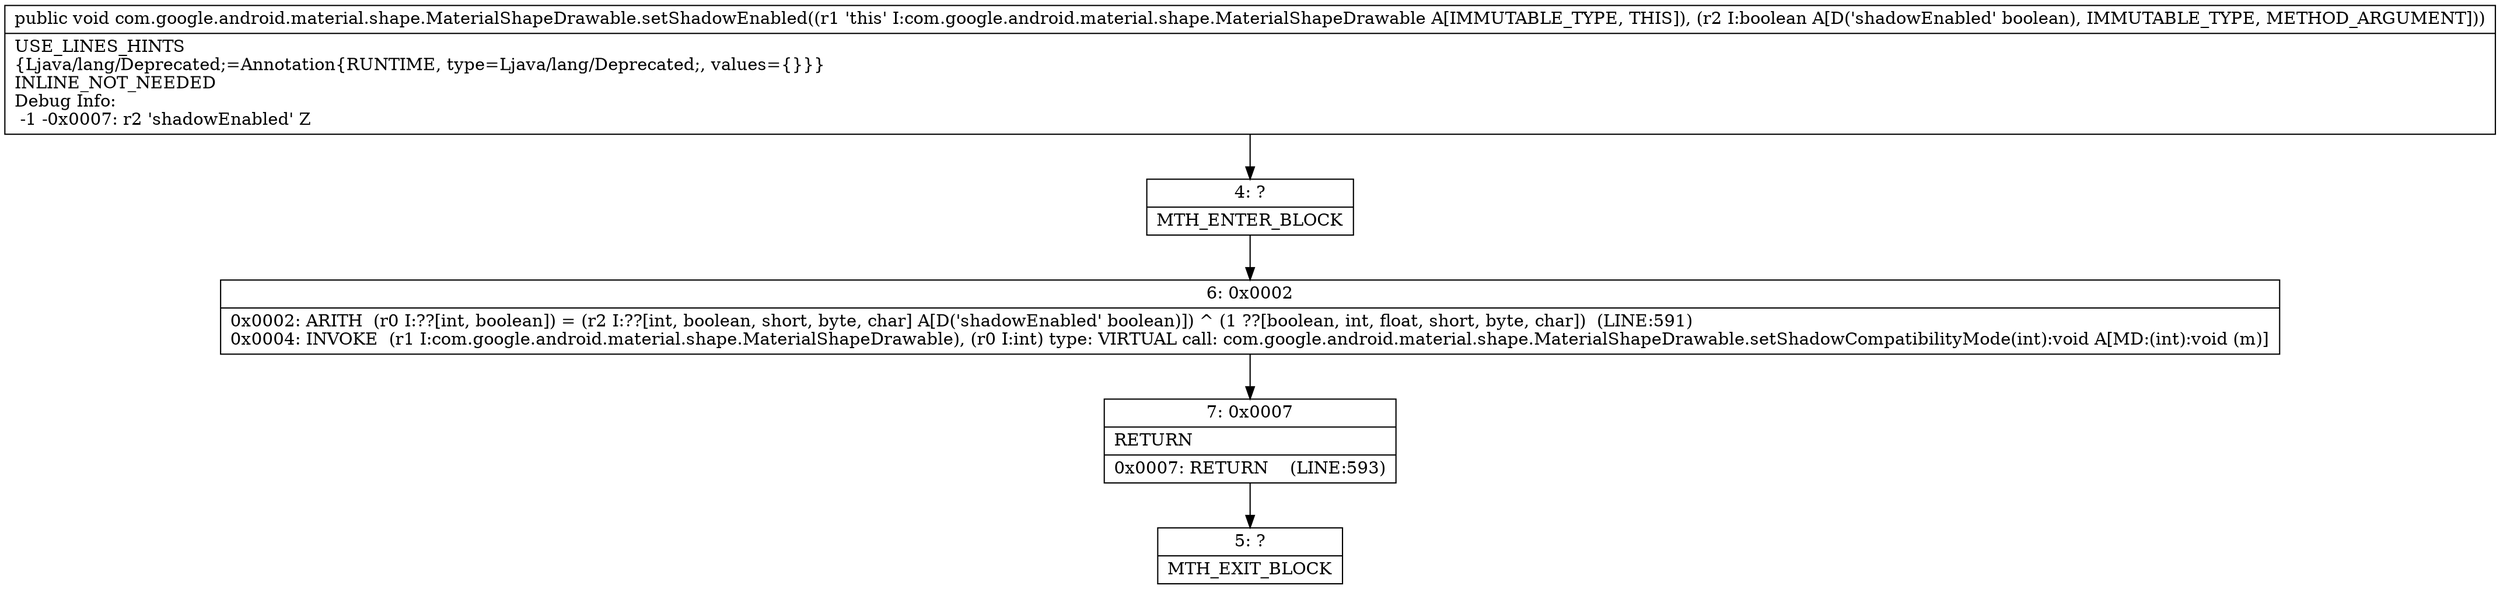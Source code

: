 digraph "CFG forcom.google.android.material.shape.MaterialShapeDrawable.setShadowEnabled(Z)V" {
Node_4 [shape=record,label="{4\:\ ?|MTH_ENTER_BLOCK\l}"];
Node_6 [shape=record,label="{6\:\ 0x0002|0x0002: ARITH  (r0 I:??[int, boolean]) = (r2 I:??[int, boolean, short, byte, char] A[D('shadowEnabled' boolean)]) ^ (1 ??[boolean, int, float, short, byte, char])  (LINE:591)\l0x0004: INVOKE  (r1 I:com.google.android.material.shape.MaterialShapeDrawable), (r0 I:int) type: VIRTUAL call: com.google.android.material.shape.MaterialShapeDrawable.setShadowCompatibilityMode(int):void A[MD:(int):void (m)]\l}"];
Node_7 [shape=record,label="{7\:\ 0x0007|RETURN\l|0x0007: RETURN    (LINE:593)\l}"];
Node_5 [shape=record,label="{5\:\ ?|MTH_EXIT_BLOCK\l}"];
MethodNode[shape=record,label="{public void com.google.android.material.shape.MaterialShapeDrawable.setShadowEnabled((r1 'this' I:com.google.android.material.shape.MaterialShapeDrawable A[IMMUTABLE_TYPE, THIS]), (r2 I:boolean A[D('shadowEnabled' boolean), IMMUTABLE_TYPE, METHOD_ARGUMENT]))  | USE_LINES_HINTS\l\{Ljava\/lang\/Deprecated;=Annotation\{RUNTIME, type=Ljava\/lang\/Deprecated;, values=\{\}\}\}\lINLINE_NOT_NEEDED\lDebug Info:\l  \-1 \-0x0007: r2 'shadowEnabled' Z\l}"];
MethodNode -> Node_4;Node_4 -> Node_6;
Node_6 -> Node_7;
Node_7 -> Node_5;
}

